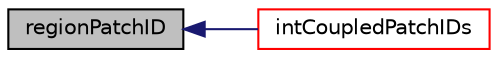 digraph "regionPatchID"
{
  bgcolor="transparent";
  edge [fontname="Helvetica",fontsize="10",labelfontname="Helvetica",labelfontsize="10"];
  node [fontname="Helvetica",fontsize="10",shape=record];
  rankdir="LR";
  Node1 [label="regionPatchID",height=0.2,width=0.4,color="black", fillcolor="grey75", style="filled", fontcolor="black"];
  Node1 -> Node2 [dir="back",color="midnightblue",fontsize="10",style="solid",fontname="Helvetica"];
  Node2 [label="intCoupledPatchIDs",height=0.2,width=0.4,color="red",URL="$a02180.html#ad75b54aeb1e43181b794a1c1b98cafa0",tooltip="Return the list of patch IDs internally coupled with the. "];
}
